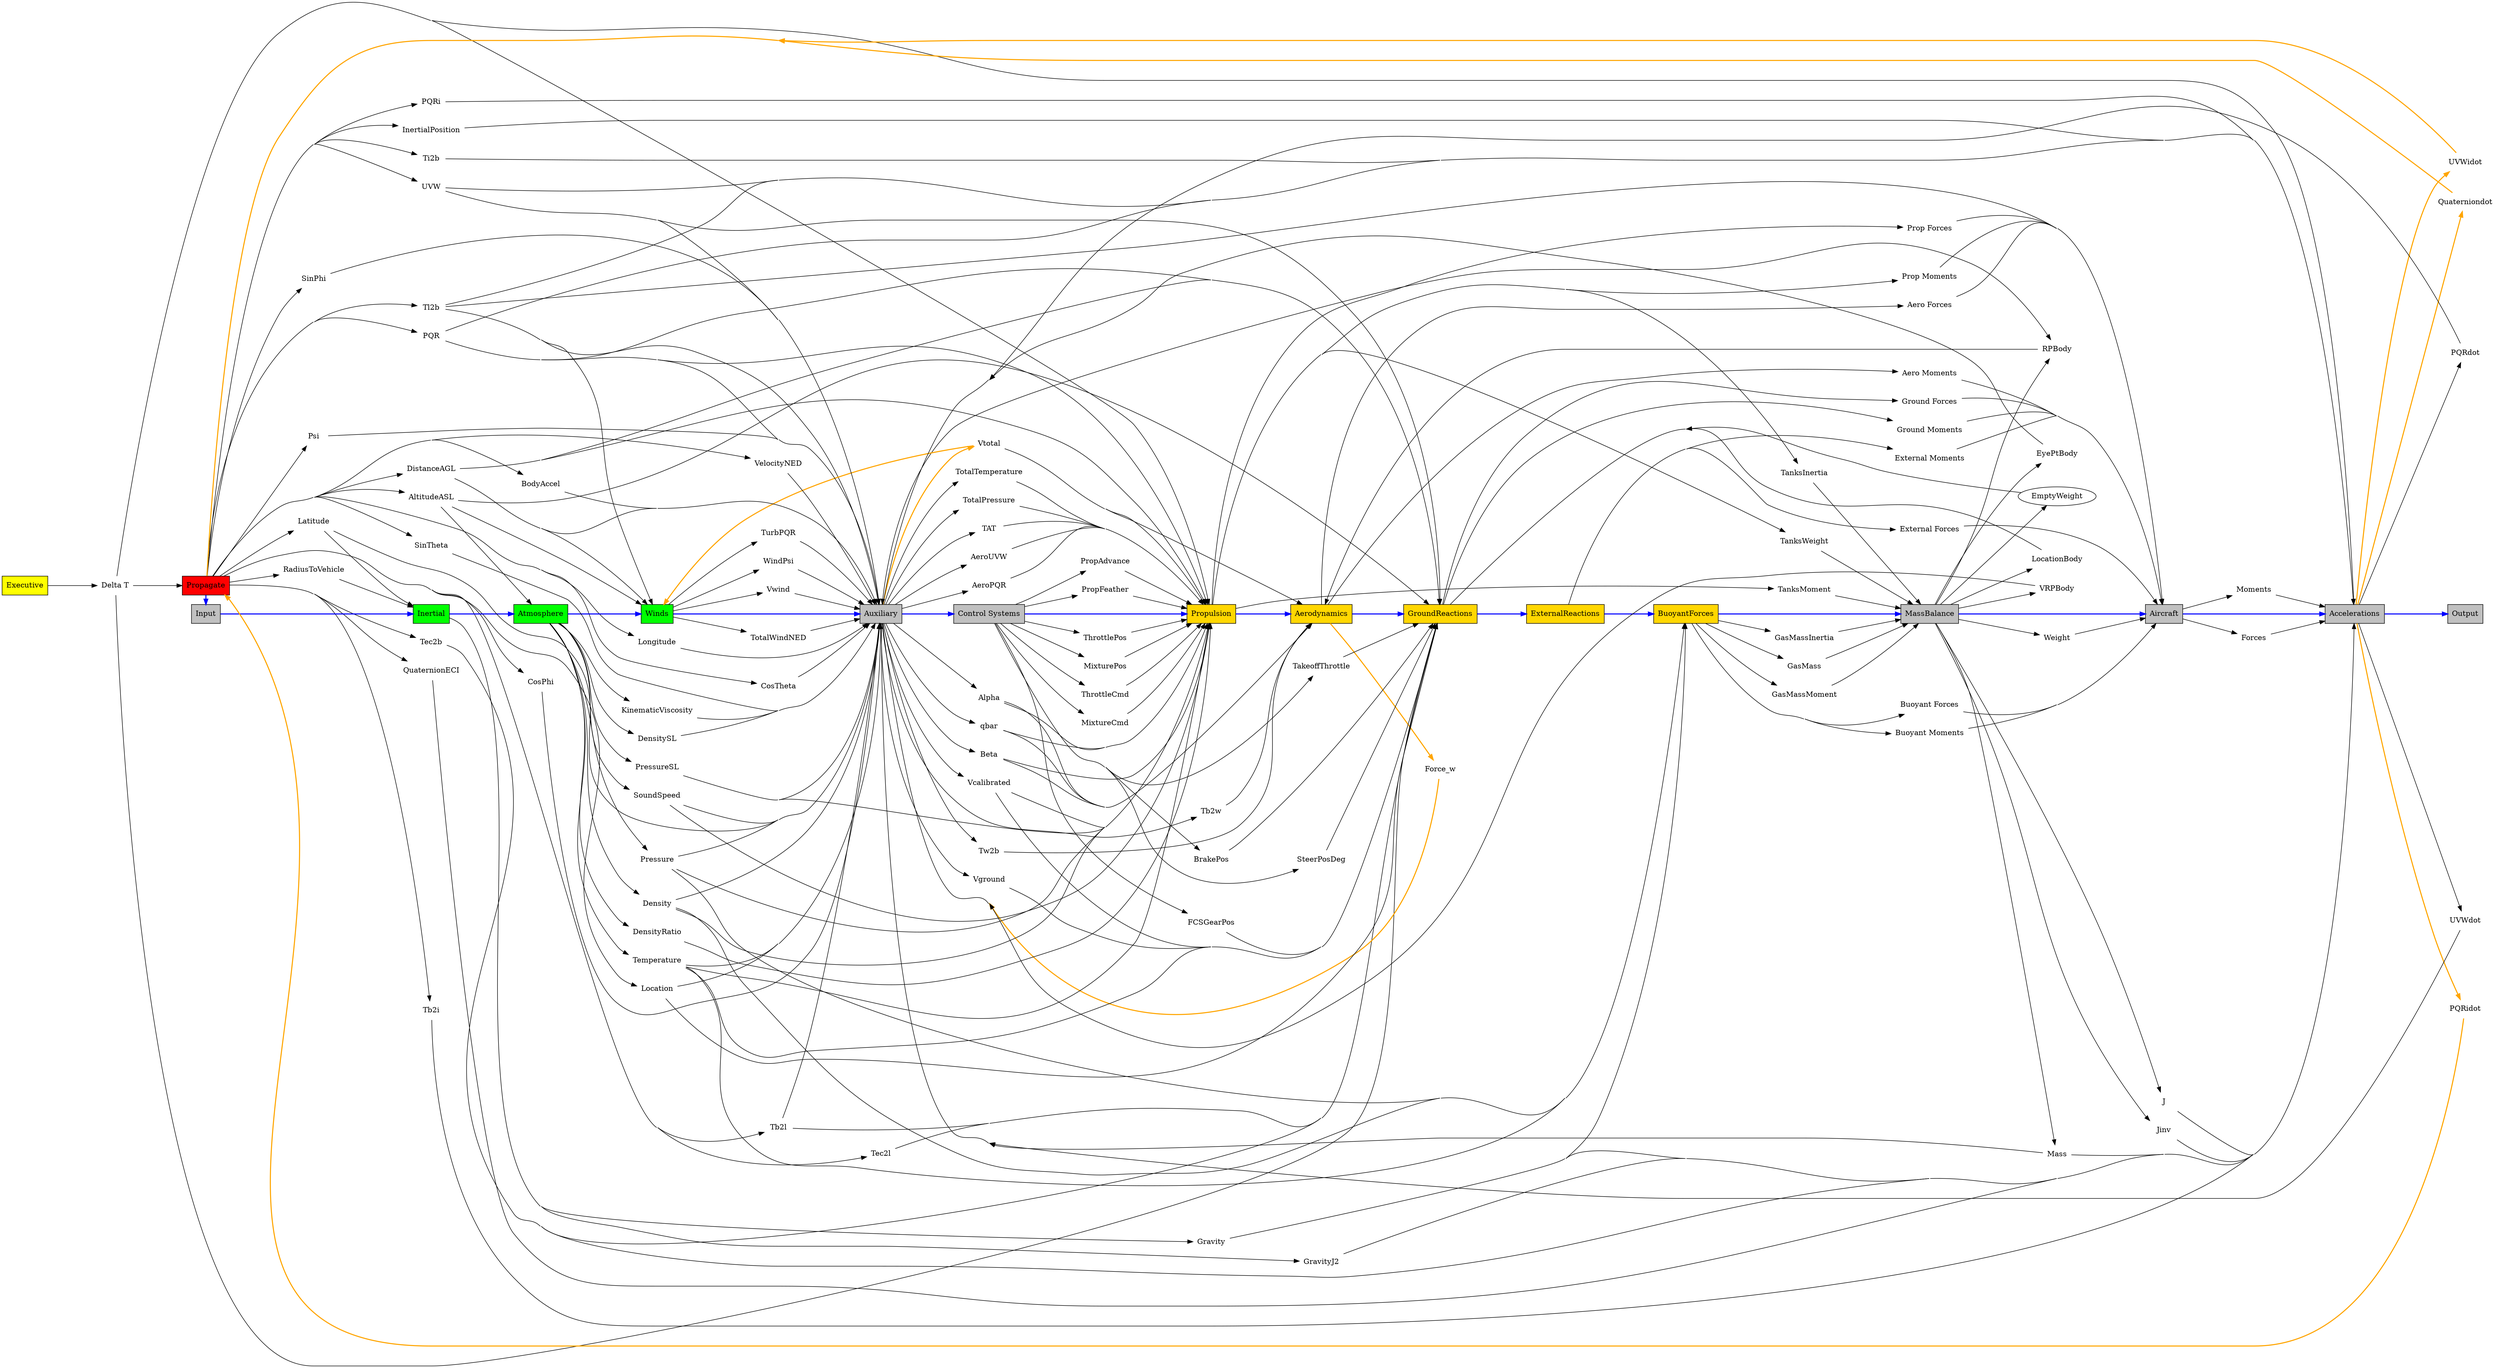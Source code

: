 /* Main loop model I/O */

digraph G {
  rankdir = LR;
  ranksep=1.3;
  // size = "17, 11";
  concentrate=true;

  {
    node [shape = box, fillcolor=grey, style=filled, group=model];
    Propagate [fillcolor=red];
    Input;
    Inertial [fillcolor=green];
    Atmosphere [fillcolor=green];
    Winds [fillcolor=green];
    "Control Systems"; 
    Propulsion [fillcolor=gold];
    MassBalance;
    Aerodynamics [fillcolor=gold]; 
    GroundReactions [fillcolor=gold];
    ExternalReactions [fillcolor=gold];
    BuoyantForces [fillcolor=gold];
    Aircraft;
    Accelerations;
    Auxiliary;
    Output;
  };

  Executive  [shape = box, fillcolor=yellow, style=filled];
  
  /* Order of execution of main loop models */
  {
  node [shape = box, fillcolor=grey, style=filled, group=model];
  Propagate ->
  Input ->  
  Inertial ->
  Atmosphere ->
  Winds ->
  Auxiliary ->
  "Control Systems" ->
  Propulsion ->
  Aerodynamics ->
  GroundReactions ->
  ExternalReactions ->
  BuoyantForces ->
  MassBalance ->
  Aircraft ->
  Accelerations->
  Output [color=blue, style=bold];
  }
  /*
  subgraph cluster0 {
    label="Environment Models";
    Atmosphere;
    Winds;
    Inertial;
  };
  
  subgraph cluster1 {
    label="Force Models";
    Propulsion; Aerodynamics; GroundReactions; ExternalReactions; BuoyantForces;
  };
  */
  {
    node [shape=plaintext];
    AltitudeASL;
    Tl2b;
    Tb2l;
    Ti2b;
    Tb2i;
    Tec2b;
    Tec2l;
    Tb2w;
    Tw2b;
    Vtotal;
    RadiusToVehicle;
    Latitude;
    "Delta T";
    Mass;
    Weight;
    Force_w;
    Forces;
    Gravity;
    GravityJ2;
    J;
    Jinv;
    Moments;
    DistanceAGL;
    PQR;
    PQRi;
    UVW;
    InertialPosition;
    QuaternionECI;
    VelocityNED;
    BodyAccel;
    Location;
    LocationBody;
    Latitude;
    Longitude;
    CosTheta;
    SinTheta;
    CosPhi;
    SinPhi;
    Psi;
    ThrottlePos;
    TakeoffThrottle
    MixturePos;
    ThrottleCmd;
    MixtureCmd;
    PropAdvance;
    PropFeather;
    BrakePos;
    SteerPosDeg;
    FCSGearPos;
}
/* Alignment blocks */
{
    node [shape=plaintext];
    rank=same;
//    GroundReactions;
    PQRdot;
    PQRidot;
    UVWdot;
    UVWidot;
    Quaterniondot;
}
{
    rank=same;
 //   Executive;
    Propagate;
    Input;
}
{
    rank=same;
    PQRi;
    UVW;
    PQR;
    InertialPosition;
    Ti2b;
    Tb2i;
    Tec2b;
    Tl2b;
    QuaternionECI;
}
{
    node [shape=plaintext];
    rank=same;
    GasMassInertia;
    GasMass;
    GasMassMoment;
    TanksInertia;
    TanksWeight;
    TanksMoment;
}
{
    node [shape=plaintext];
    rank=same;
    Alpha;
    Beta;
    qbar;
    Vtotal;
    Vground;
    Vcalibrated;
    TotalTemperature;
    TotalPressure;
    TAT;
    AeroUVW;
    AeroPQR;
}
{
    node [shape=plaintext];
    rank=same;
    TotalWindNED;
    TurbPQR;
    WindPsi;
    Vwind;
}
{
    node [shape=plaintext];
    rank=same;
    VRPBody;
    RPBody;
    EyePtBody;
}
{
    node [shape=plaintext];
    rank=same;
    "Buoyant Forces";
    "Buoyant Moments";
    "External Forces";
    "External Moments";
    "Ground Forces";
    "Ground Moments";
    "Aero Forces";
    "Aero Moments";
    "Prop Forces";
    "Prop Moments";
}
{
    node [shape=plaintext];
    rank=same;
    Pressure;
    Density;
    Temperature;
    PressureSL;
    DensitySL;
    DensityRatio;
    SoundSpeed;
    KinematicViscosity;
}

  // Propagate
  Accelerations -> PQRidot -> Propagate [color=orange, style=bold];
  Accelerations -> Quaterniondot -> Propagate [color=orange, style=bold];
  Accelerations -> UVWidot -> Propagate [color=orange, style=bold];
  Executive -> "Delta T" -> Propagate;

  // Atmosphere & Winds
  Propagate -> AltitudeASL -> Atmosphere;

  // Winds
  Propagate -> AltitudeASL -> Winds;
  Propagate -> DistanceAGL -> Winds;
  Propagate -> Tl2b -> Winds;
  Auxiliary -> Vtotal -> Winds [color=orange, style=bold];

  // Auxiliary
  Atmosphere -> Pressure -> Auxiliary;
  Atmosphere -> Density -> Auxiliary;
  Atmosphere -> DensitySL -> Auxiliary;
  Atmosphere -> PressureSL -> Auxiliary;
  Atmosphere -> Temperature -> Auxiliary;
  Atmosphere -> SoundSpeed -> Auxiliary;
  Atmosphere -> KinematicViscosity -> Auxiliary;
  Propagate -> DistanceAGL -> Auxiliary;
  MassBalance -> Mass -> Auxiliary;
  Propagate -> Tl2b -> Auxiliary;
  Propagate -> Tb2l ->Auxiliary;
  Propagate -> PQR -> Auxiliary;
  Accelerations -> PQRdot -> Auxiliary;
  Propagate -> UVW -> Auxiliary;
  Accelerations -> UVWdot -> Auxiliary;
  Propagate -> VelocityNED -> Auxiliary;
  Propagate -> BodyAccel -> Auxiliary;
  MassBalance -> EyePtBody -> Auxiliary;
  MassBalance -> VRPBody -> Auxiliary;
  MassBalance -> RPBody -> Auxiliary;
  Aerodynamics -> Force_w -> Auxiliary [color=orange, style=bold];
  Propagate -> Location -> Auxiliary;
  Propagate -> Latitude -> Auxiliary;
  Propagate -> Longitude -> Auxiliary;
  Propagate -> CosTheta -> Auxiliary;
  Propagate -> SinTheta -> Auxiliary;
  Propagate -> CosPhi -> Auxiliary;
  Propagate -> SinPhi -> Auxiliary;
  Propagate -> Psi -> Auxiliary;
  Winds -> TotalWindNED -> Auxiliary;
  Winds -> TurbPQR -> Auxiliary;
  Winds -> WindPsi -> Auxiliary;
  Winds -> Vwind -> Auxiliary;

  // Propulsion
  Atmosphere -> PressureSL -> Propulsion;
  Atmosphere -> Pressure -> Propulsion;
  Atmosphere -> Temperature -> Propulsion;
  Atmosphere -> Density -> Propulsion;
  Atmosphere -> DensityRatio -> Propulsion;
  Atmosphere -> SoundSpeed -> Propulsion;
  Auxiliary -> TotalPressure -> Propulsion;
  Auxiliary -> TotalTemperature -> Propulsion;
  Auxiliary -> Vcalibrated -> Propulsion;
  Auxiliary -> Vtotal -> Propulsion;
  Auxiliary -> qbar -> Propulsion;
  Auxiliary -> Alpha -> Propulsion;
  Auxiliary -> Beta -> Propulsion;
  Auxiliary -> TAT -> Propulsion;
  Auxiliary -> AeroUVW -> Propulsion;
  Auxiliary -> AeroPQR -> Propulsion;
  Executive -> "Delta T" -> Propulsion;
  "Control Systems" -> ThrottlePos -> Propulsion;
  "Control Systems" -> MixturePos -> Propulsion;
  "Control Systems" -> ThrottleCmd -> Propulsion;
  "Control Systems" -> MixtureCmd -> Propulsion;
  "Control Systems" -> PropAdvance -> Propulsion;
  "Control Systems" -> PropFeather -> Propulsion;
  Propagate -> DistanceAGL -> Propulsion;
  Propagate -> PQR -> Propulsion;

  // Aerodynamics
  Auxiliary -> Alpha -> Aerodynamics;
  Auxiliary -> Beta -> Aerodynamics;
  Auxiliary -> Tb2w -> Aerodynamics;
  Auxiliary -> Tw2b -> Aerodynamics;
  Auxiliary -> qbar -> Aerodynamics;
  Auxiliary -> Vtotal -> Aerodynamics;
  Auxiliary -> RPBody -> Aerodynamics;

  // Ground Reactions
  Auxiliary -> Vground -> GroundReactions;
  Auxiliary -> Vcalibrated -> GroundReactions;
  Atmosphere -> Temperature -> GroundReactions;
  "Control Systems" -> TakeoffThrottle -> GroundReactions;
  "Control Systems" -> SteerPosDeg -> GroundReactions;
  "Control Systems" -> BrakePos -> GroundReactions;
  "Control Systems" -> FCSGearPos -> GroundReactions;
  MassBalance -> EmptyWeight -> GroundReactions;
  Propagate -> Tb2l -> GroundReactions;
  Propagate -> Tec2l -> GroundReactions;
  Propagate -> Tec2b -> GroundReactions;
  Propagate -> PQR -> GroundReactions;
  Propagate -> UVW -> GroundReactions;
  Propagate -> AltitudeASL -> GroundReactions;
  Propagate -> DistanceAGL -> GroundReactions;
  Executive -> "Delta T" -> GroundReactions;
  Propagate -> Location -> GroundReactions;
  MassBalance -> LocationBody -> GroundReactions;

  // Buoyant Forces
  Atmosphere -> Pressure -> BuoyantForces
  Atmosphere -> Density -> BuoyantForces
  Atmosphere -> Temperature -> BuoyantForces
  Inertial -> Gravity -> BuoyantForces

  // MassBalance
  BuoyantForces -> GasMassInertia -> MassBalance;
  BuoyantForces -> GasMass -> MassBalance;
  BuoyantForces -> GasMassMoment -> MassBalance;
  Propulsion -> TanksInertia -> MassBalance;
  Propulsion -> TanksWeight -> MassBalance;
  Propulsion -> TanksMoment -> MassBalance;

  // Aircraft
  Aerodynamics -> "Aero Forces" -> Aircraft;
  Propulsion -> "Prop Forces" -> Aircraft;
  GroundReactions -> "Ground Forces" -> Aircraft;
  ExternalReactions -> "External Forces" -> Aircraft;
  BuoyantForces -> "Buoyant Forces" -> Aircraft;
  Aerodynamics -> "Aero Moments" -> Aircraft;
  Propulsion -> "Prop Moments" -> Aircraft;
  GroundReactions -> "Ground Moments" -> Aircraft;
  ExternalReactions -> "External Moments" -> Aircraft;
  BuoyantForces -> "Buoyant Moments" -> Aircraft;
  MassBalance -> Weight -> Aircraft;
  Propagate -> Tl2b -> Aircraft;

  // Inertial
  Propagate -> RadiusToVehicle -> Inertial;
  Propagate -> Latitude -> Inertial;

  // Accelerations
  MassBalance -> J -> Accelerations;
  MassBalance -> Jinv -> Accelerations;
  MassBalance -> Mass -> Accelerations;
  Propagate -> Ti2b -> Accelerations;
  Propagate -> Tb2i -> Accelerations;
  Propagate -> Tec2b -> Accelerations;
  Propagate -> Tl2b -> Accelerations;
  Propagate -> QuaternionECI -> Accelerations;
  Aircraft -> Moments -> Accelerations;
  Aircraft -> Forces -> Accelerations;
  Inertial -> Gravity -> Accelerations;
  Inertial -> GravityJ2 -> Accelerations;
  Propagate -> PQRi -> Accelerations;
  Propagate -> PQR -> Accelerations;
  Propagate -> UVW -> Accelerations;
  Propagate -> InertialPosition -> Accelerations;
  Executive -> "Delta T" -> Accelerations;
}
